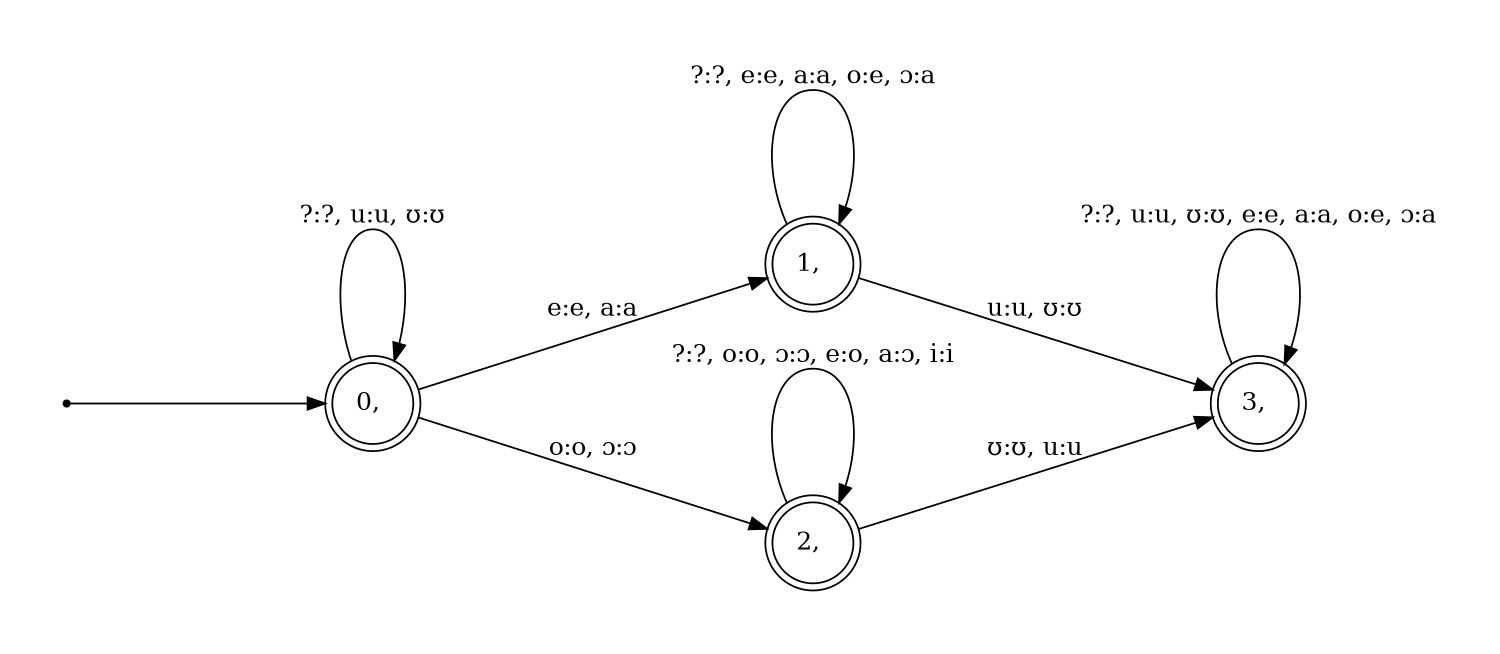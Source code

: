 digraph fst {
	graph [pad="0.5", nodesep="1", ranksep="2"];
	rankdir=LR;
	size="10,10";
	node [shape = point]; start;
	node [shape = doublecircle];
		"0, ";
		"1, ";
		"2, ";
		"3, ";

	"0, " ->	"0, " [ label = "?:?, u:u, ʊ:ʊ" ];
	"1, " ->	"1, " [ label = "?:?, e:e, a:a, o:e, ɔ:a" ];
	"2, " ->	"2, " [ label = "?:?, o:o, ɔ:ɔ, e:o, a:ɔ, i:i" ];
	"3, " ->	"3, " [ label = "?:?, u:u, ʊ:ʊ, e:e, a:a, o:e, ɔ:a" ];
	"0, " ->	"1, " [ label = "e:e, a:a" ];
	"0, " ->	"2, " [ label = "o:o, ɔ:ɔ" ];
	"1, " ->	"3, " [ label = "u:u, ʊ:ʊ" ];
	"2, " ->	"3, " [ label = "ʊ:ʊ, u:u" ];
	start -> "0, ";
}